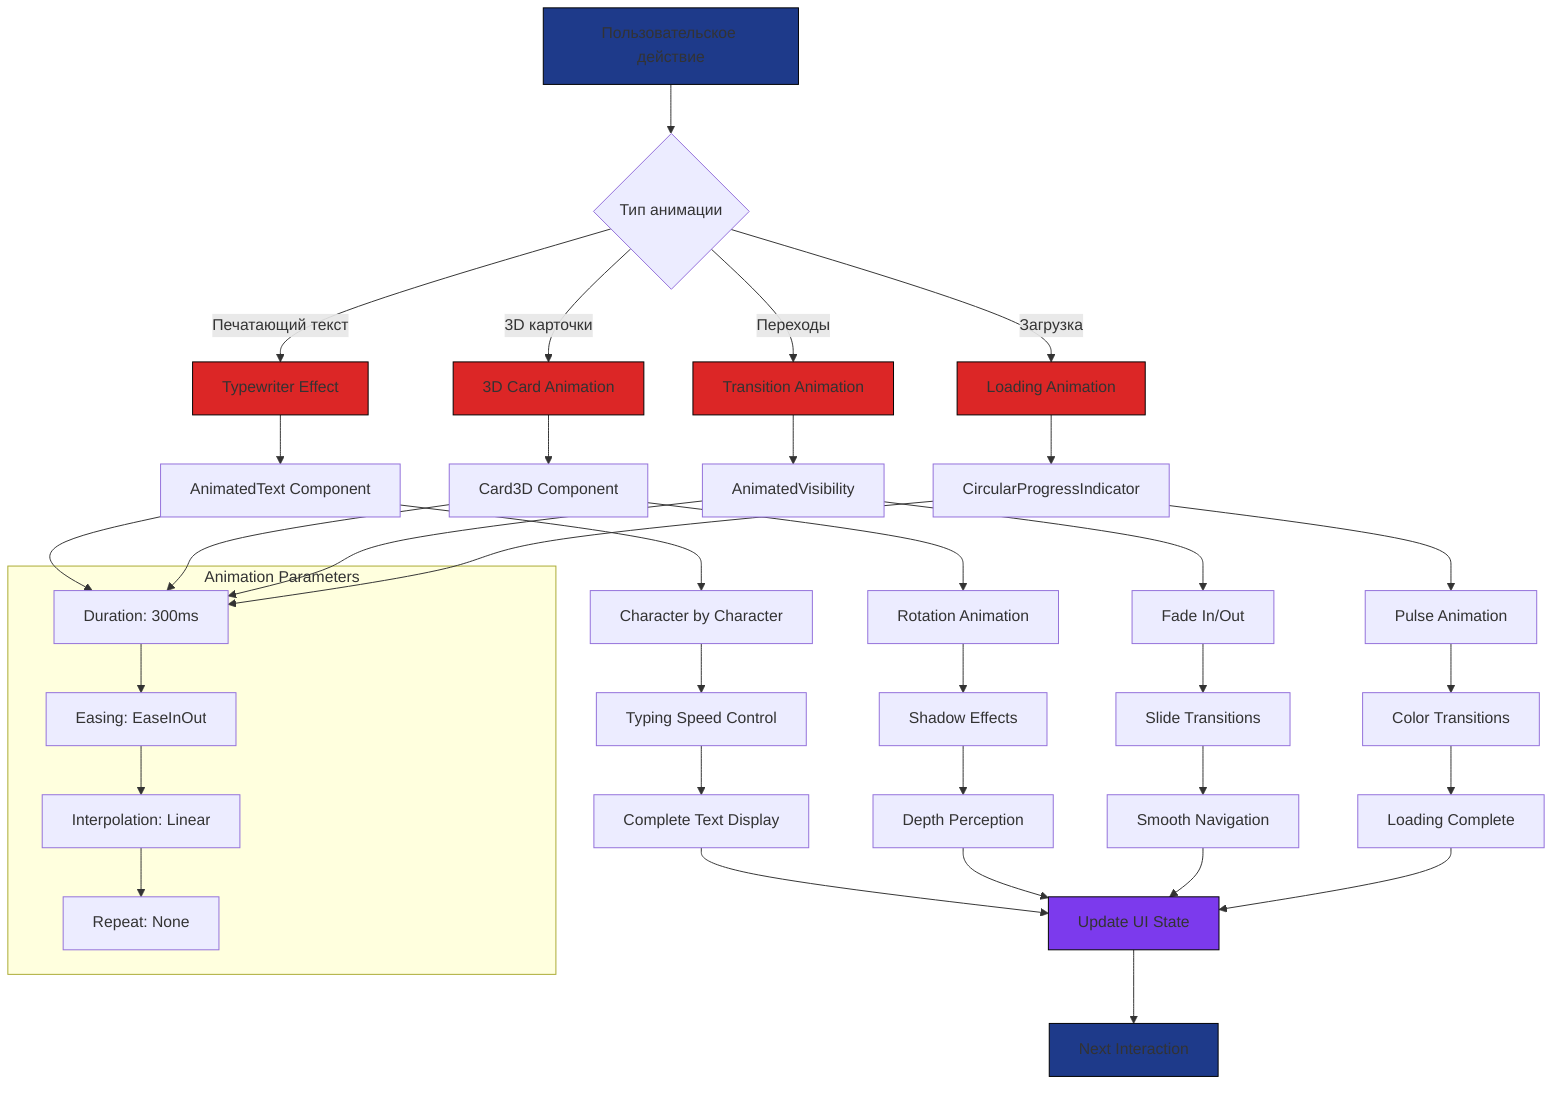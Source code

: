 graph TD
    A[Пользовательское действие] --> B{Тип анимации}
    
    B -->|Печатающий текст| C[Typewriter Effect]
    B -->|3D карточки| D[3D Card Animation]
    B -->|Переходы| E[Transition Animation]
    B -->|Загрузка| F[Loading Animation]
    
    C --> G[AnimatedText Component]
    G --> H[Character by Character]
    H --> I[Typing Speed Control]
    I --> J[Complete Text Display]
    
    D --> K[Card3D Component]
    K --> L[Rotation Animation]
    L --> M[Shadow Effects]
    M --> N[Depth Perception]
    
    E --> O[AnimatedVisibility]
    O --> P[Fade In/Out]
    P --> Q[Slide Transitions]
    Q --> R[Smooth Navigation]
    
    F --> S[CircularProgressIndicator]
    S --> T[Pulse Animation]
    T --> U[Color Transitions]
    U --> V[Loading Complete]
    
    J --> W[Update UI State]
    N --> W
    R --> W
    V --> W
    
    W --> X[Next Interaction]
    
    subgraph "Animation Parameters"
        Y[Duration: 300ms] --> Z[Easing: EaseInOut]
        Z --> AA[Interpolation: Linear]
        AA --> BB[Repeat: None]
    end
    
    G --> Y
    K --> Y
    O --> Y
    S --> Y
    
    style A fill:#1E3A8A,stroke:#000000
    style C fill:#DC2626,stroke:#000000
    style D fill:#DC2626,stroke:#000000
    style E fill:#DC2626,stroke:#000000
    style F fill:#DC2626,stroke:#000000
    style W fill:#7C3AED,stroke:#000000
    style X fill:#1E3A8A,stroke:#000000